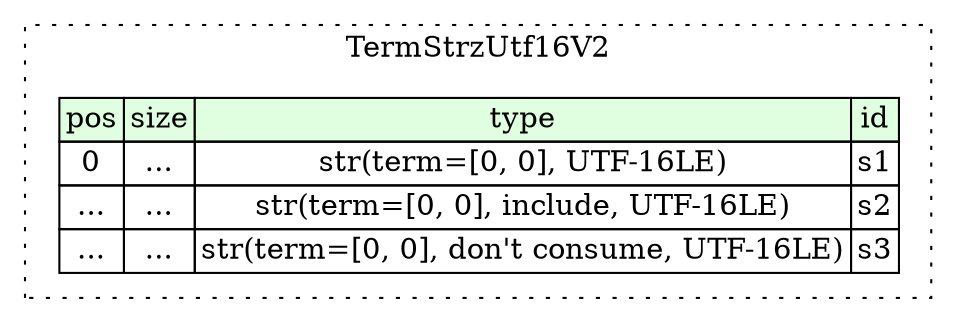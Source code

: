 digraph {
	rankdir=LR;
	node [shape=plaintext];
	subgraph cluster__term_strz_utf16_v2 {
		label="TermStrzUtf16V2";
		graph[style=dotted];

		term_strz_utf16_v2__seq [label=<<TABLE BORDER="0" CELLBORDER="1" CELLSPACING="0">
			<TR><TD BGCOLOR="#E0FFE0">pos</TD><TD BGCOLOR="#E0FFE0">size</TD><TD BGCOLOR="#E0FFE0">type</TD><TD BGCOLOR="#E0FFE0">id</TD></TR>
			<TR><TD PORT="s1_pos">0</TD><TD PORT="s1_size">...</TD><TD>str(term=[0, 0], UTF-16LE)</TD><TD PORT="s1_type">s1</TD></TR>
			<TR><TD PORT="s2_pos">...</TD><TD PORT="s2_size">...</TD><TD>str(term=[0, 0], include, UTF-16LE)</TD><TD PORT="s2_type">s2</TD></TR>
			<TR><TD PORT="s3_pos">...</TD><TD PORT="s3_size">...</TD><TD>str(term=[0, 0], don't consume, UTF-16LE)</TD><TD PORT="s3_type">s3</TD></TR>
		</TABLE>>];
	}
}
